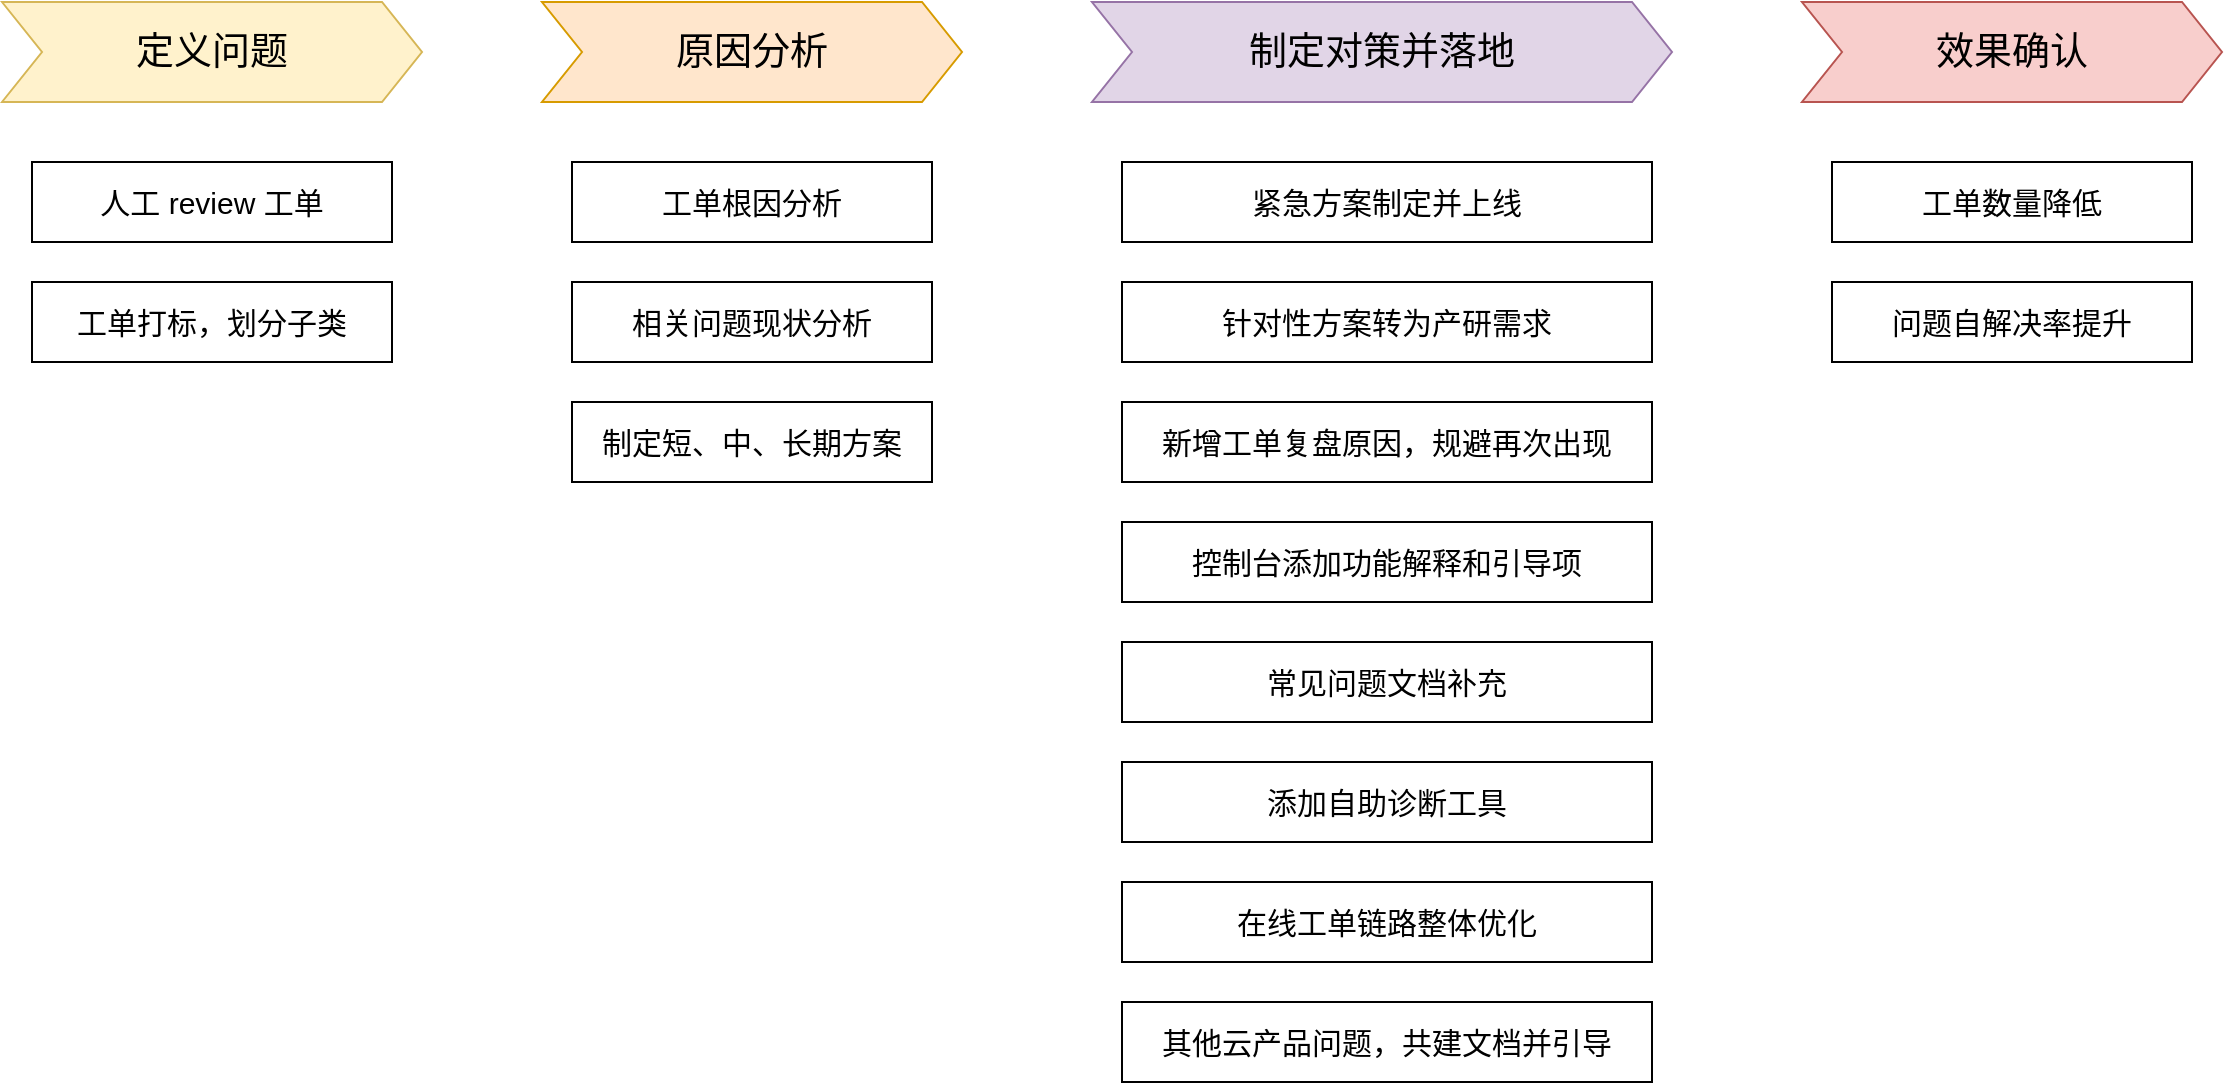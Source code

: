 <mxfile version="20.8.20" type="github">
  <diagram name="第 1 页" id="jAH6I3IOkSeIYaJlYLmv">
    <mxGraphModel dx="1492" dy="822" grid="1" gridSize="10" guides="1" tooltips="1" connect="1" arrows="1" fold="1" page="1" pageScale="1" pageWidth="1169" pageHeight="827" math="0" shadow="0">
      <root>
        <mxCell id="0" />
        <mxCell id="1" parent="0" />
        <mxCell id="-e_T0THhtZngEHOnKHvQ-1" value="&lt;font style=&quot;font-size: 19px;&quot;&gt;定义问题&lt;/font&gt;" style="shape=step;perimeter=stepPerimeter;whiteSpace=wrap;html=1;fixedSize=1;fillColor=#fff2cc;strokeColor=#d6b656;" vertex="1" parent="1">
          <mxGeometry x="40" y="40" width="210" height="50" as="geometry" />
        </mxCell>
        <mxCell id="-e_T0THhtZngEHOnKHvQ-2" value="&lt;font style=&quot;font-size: 19px;&quot;&gt;原因分析&lt;/font&gt;" style="shape=step;perimeter=stepPerimeter;whiteSpace=wrap;html=1;fixedSize=1;fillColor=#ffe6cc;strokeColor=#d79b00;" vertex="1" parent="1">
          <mxGeometry x="310" y="40" width="210" height="50" as="geometry" />
        </mxCell>
        <mxCell id="-e_T0THhtZngEHOnKHvQ-3" value="&lt;span style=&quot;font-size: 19px;&quot;&gt;制定对策并落地&lt;/span&gt;" style="shape=step;perimeter=stepPerimeter;whiteSpace=wrap;html=1;fixedSize=1;fillColor=#e1d5e7;strokeColor=#9673a6;" vertex="1" parent="1">
          <mxGeometry x="585" y="40" width="290" height="50" as="geometry" />
        </mxCell>
        <mxCell id="-e_T0THhtZngEHOnKHvQ-4" value="&lt;span style=&quot;font-size: 19px;&quot;&gt;效果确认&lt;/span&gt;" style="shape=step;perimeter=stepPerimeter;whiteSpace=wrap;html=1;fixedSize=1;fillColor=#f8cecc;strokeColor=#b85450;" vertex="1" parent="1">
          <mxGeometry x="940" y="40" width="210" height="50" as="geometry" />
        </mxCell>
        <mxCell id="-e_T0THhtZngEHOnKHvQ-6" value="人工 review 工单" style="rounded=0;whiteSpace=wrap;html=1;fontSize=15;align=center;glass=0;" vertex="1" parent="1">
          <mxGeometry x="55" y="120" width="180" height="40" as="geometry" />
        </mxCell>
        <mxCell id="-e_T0THhtZngEHOnKHvQ-8" value="工单打标，划分子类" style="rounded=0;whiteSpace=wrap;html=1;fontSize=15;align=center;glass=0;" vertex="1" parent="1">
          <mxGeometry x="55" y="180" width="180" height="40" as="geometry" />
        </mxCell>
        <mxCell id="-e_T0THhtZngEHOnKHvQ-9" value="工单根因分析" style="rounded=0;whiteSpace=wrap;html=1;fontSize=15;align=center;glass=0;" vertex="1" parent="1">
          <mxGeometry x="325" y="120" width="180" height="40" as="geometry" />
        </mxCell>
        <mxCell id="-e_T0THhtZngEHOnKHvQ-10" value="相关问题现状分析" style="rounded=0;whiteSpace=wrap;html=1;fontSize=15;align=center;glass=0;" vertex="1" parent="1">
          <mxGeometry x="325" y="180" width="180" height="40" as="geometry" />
        </mxCell>
        <mxCell id="-e_T0THhtZngEHOnKHvQ-11" value="紧急方案制定并上线" style="rounded=0;whiteSpace=wrap;html=1;fontSize=15;align=center;glass=0;" vertex="1" parent="1">
          <mxGeometry x="600" y="120" width="265" height="40" as="geometry" />
        </mxCell>
        <mxCell id="-e_T0THhtZngEHOnKHvQ-12" value="针对性方案转为产研需求" style="rounded=0;whiteSpace=wrap;html=1;fontSize=15;align=center;glass=0;" vertex="1" parent="1">
          <mxGeometry x="600" y="180" width="265" height="40" as="geometry" />
        </mxCell>
        <mxCell id="-e_T0THhtZngEHOnKHvQ-13" value="制定短、中、长期方案" style="rounded=0;whiteSpace=wrap;html=1;fontSize=15;align=center;glass=0;" vertex="1" parent="1">
          <mxGeometry x="325" y="240" width="180" height="40" as="geometry" />
        </mxCell>
        <mxCell id="-e_T0THhtZngEHOnKHvQ-14" value="新增工单复盘原因，规避再次出现" style="rounded=0;whiteSpace=wrap;html=1;fontSize=15;align=center;glass=0;" vertex="1" parent="1">
          <mxGeometry x="600" y="240" width="265" height="40" as="geometry" />
        </mxCell>
        <mxCell id="-e_T0THhtZngEHOnKHvQ-15" value="控制台添加功能解释和引导项" style="rounded=0;whiteSpace=wrap;html=1;fontSize=15;align=center;glass=0;" vertex="1" parent="1">
          <mxGeometry x="600" y="300" width="265" height="40" as="geometry" />
        </mxCell>
        <mxCell id="-e_T0THhtZngEHOnKHvQ-16" value="常见问题文档补充" style="rounded=0;whiteSpace=wrap;html=1;fontSize=15;align=center;glass=0;" vertex="1" parent="1">
          <mxGeometry x="600" y="360" width="265" height="40" as="geometry" />
        </mxCell>
        <mxCell id="-e_T0THhtZngEHOnKHvQ-17" value="其他云产品问题，共建文档并引导" style="rounded=0;whiteSpace=wrap;html=1;fontSize=15;align=center;glass=0;" vertex="1" parent="1">
          <mxGeometry x="600" y="540" width="265" height="40" as="geometry" />
        </mxCell>
        <mxCell id="-e_T0THhtZngEHOnKHvQ-18" value="添加自助诊断工具" style="rounded=0;whiteSpace=wrap;html=1;fontSize=15;align=center;glass=0;" vertex="1" parent="1">
          <mxGeometry x="600" y="420" width="265" height="40" as="geometry" />
        </mxCell>
        <mxCell id="-e_T0THhtZngEHOnKHvQ-19" value="在线工单链路整体优化" style="rounded=0;whiteSpace=wrap;html=1;fontSize=15;align=center;glass=0;" vertex="1" parent="1">
          <mxGeometry x="600" y="480" width="265" height="40" as="geometry" />
        </mxCell>
        <mxCell id="-e_T0THhtZngEHOnKHvQ-20" value="工单数量降低" style="rounded=0;whiteSpace=wrap;html=1;fontSize=15;align=center;glass=0;" vertex="1" parent="1">
          <mxGeometry x="955" y="120" width="180" height="40" as="geometry" />
        </mxCell>
        <mxCell id="-e_T0THhtZngEHOnKHvQ-21" value="问题自解决率提升" style="rounded=0;whiteSpace=wrap;html=1;fontSize=15;align=center;glass=0;" vertex="1" parent="1">
          <mxGeometry x="955" y="180" width="180" height="40" as="geometry" />
        </mxCell>
      </root>
    </mxGraphModel>
  </diagram>
</mxfile>
